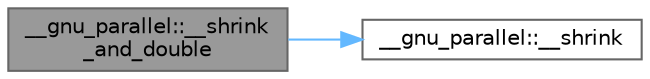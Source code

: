 digraph "__gnu_parallel::__shrink_and_double"
{
 // LATEX_PDF_SIZE
  bgcolor="transparent";
  edge [fontname=Helvetica,fontsize=10,labelfontname=Helvetica,labelfontsize=10];
  node [fontname=Helvetica,fontsize=10,shape=box,height=0.2,width=0.4];
  rankdir="LR";
  Node1 [id="Node000001",label="__gnu_parallel::__shrink\l_and_double",height=0.2,width=0.4,color="gray40", fillcolor="grey60", style="filled", fontcolor="black",tooltip="Shrinks and doubles the ranges."];
  Node1 -> Node2 [id="edge3_Node000001_Node000002",color="steelblue1",style="solid",tooltip=" "];
  Node2 [id="Node000002",label="__gnu_parallel::__shrink",height=0.2,width=0.4,color="grey40", fillcolor="white", style="filled",URL="$namespace____gnu__parallel.html#adf42868b36ffd42054d85449f63b12aa",tooltip="Combines two ranges into one and thus halves the number of ranges."];
}
